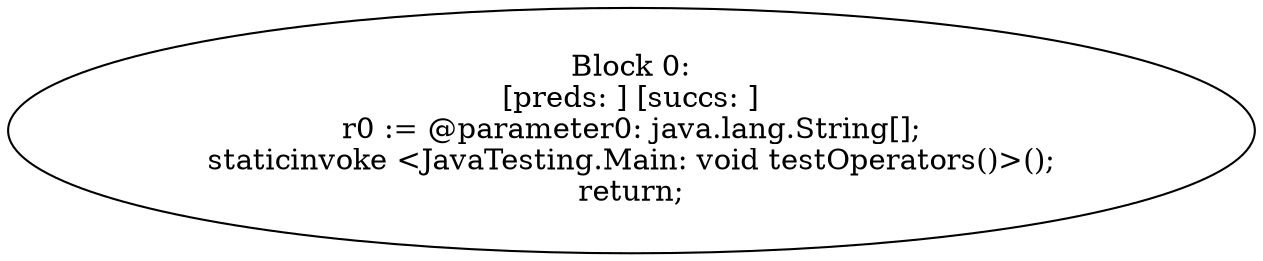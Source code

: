 digraph "unitGraph" {
    "Block 0:
[preds: ] [succs: ]
r0 := @parameter0: java.lang.String[];
staticinvoke <JavaTesting.Main: void testOperators()>();
return;
"
}
